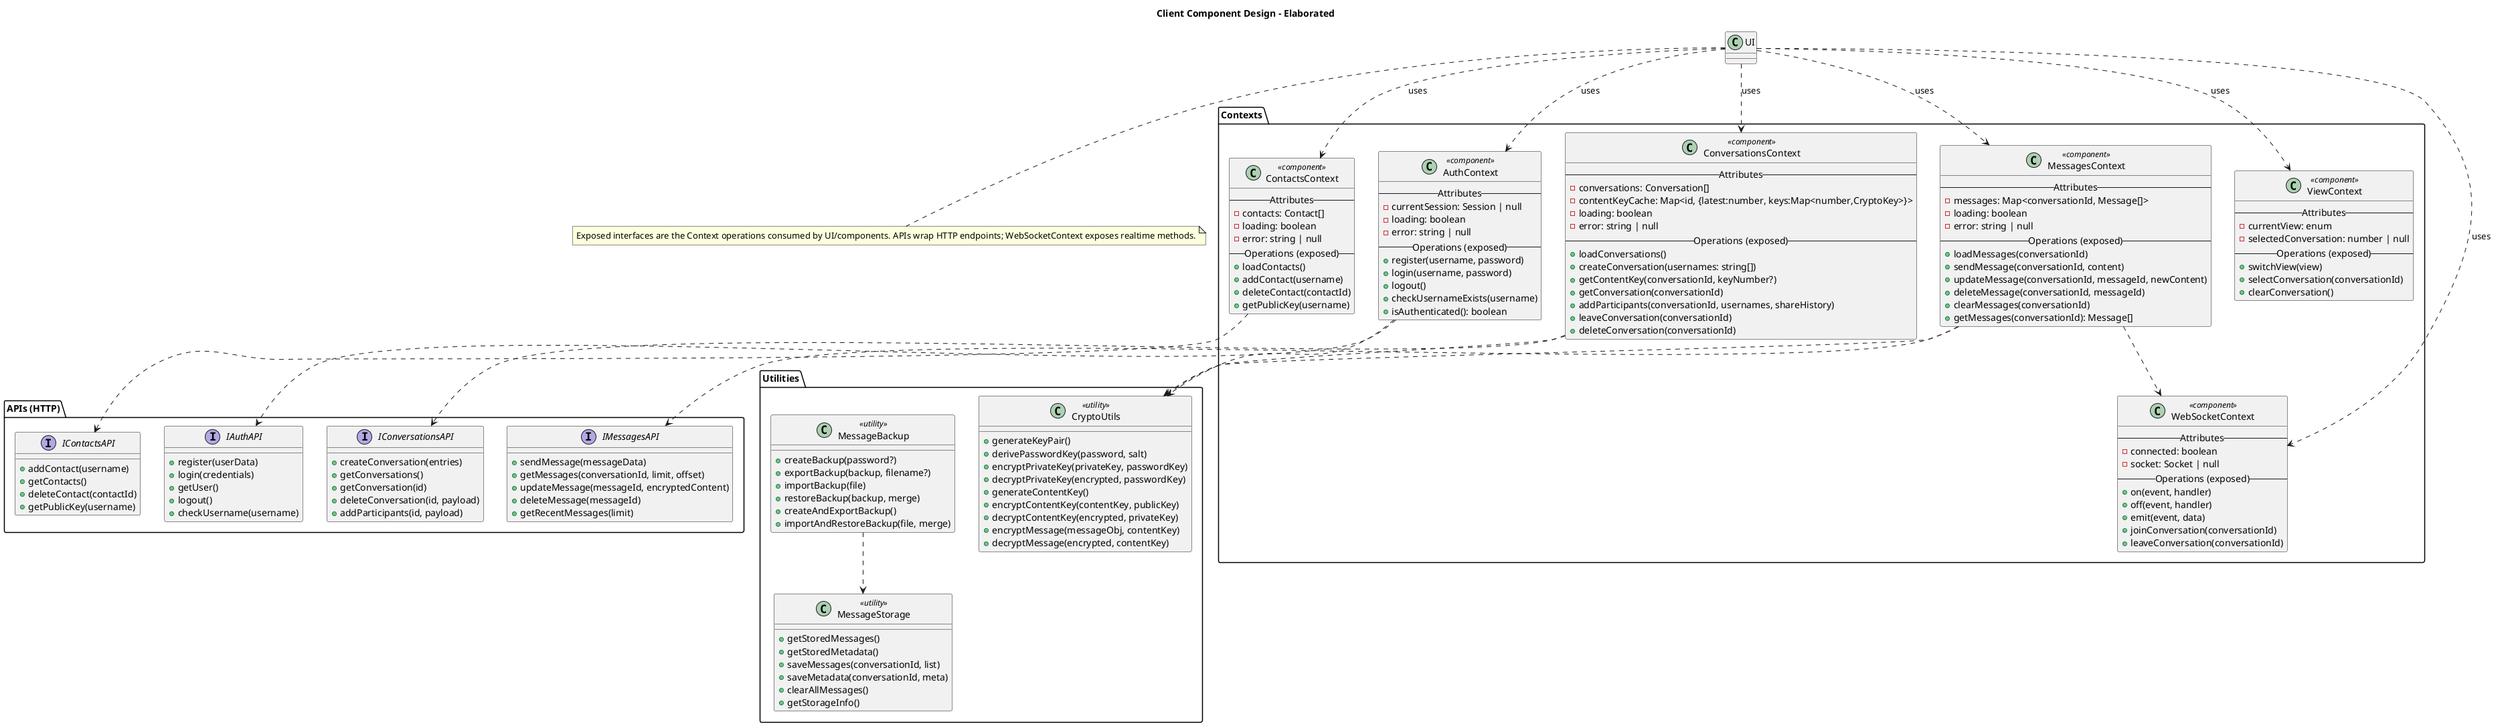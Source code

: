 @startuml
title Client Component Design – Elaborated

skinparam componentStyle rectangle

package "Contexts" {
  class AuthContext <<component>> {
    -- Attributes --
    - currentSession: Session | null
    - loading: boolean
    - error: string | null
    -- Operations (exposed) --
    + register(username, password)
    + login(username, password)
    + logout()
    + checkUsernameExists(username)
    + isAuthenticated(): boolean
  }

  class ContactsContext <<component>> {
    -- Attributes --
    - contacts: Contact[]
    - loading: boolean
    - error: string | null
    -- Operations (exposed) --
    + loadContacts()
    + addContact(username)
    + deleteContact(contactId)
    + getPublicKey(username)
  }

  class ConversationsContext <<component>> {
    -- Attributes --
    - conversations: Conversation[]
    - contentKeyCache: Map<id, {latest:number, keys:Map<number,CryptoKey>}>
    - loading: boolean
    - error: string | null
    -- Operations (exposed) --
    + loadConversations()
    + createConversation(usernames: string[])
    + getContentKey(conversationId, keyNumber?)
    + getConversation(conversationId)
    + addParticipants(conversationId, usernames, shareHistory)
    + leaveConversation(conversationId)
    + deleteConversation(conversationId)
  }

  class MessagesContext <<component>> {
    -- Attributes --
    - messages: Map<conversationId, Message[]>
    - loading: boolean
    - error: string | null
    -- Operations (exposed) --
    + loadMessages(conversationId)
    + sendMessage(conversationId, content)
    + updateMessage(conversationId, messageId, newContent)
    + deleteMessage(conversationId, messageId)
    + clearMessages(conversationId)
    + getMessages(conversationId): Message[]
  }

  class WebSocketContext <<component>> {
    -- Attributes --
    - connected: boolean
    - socket: Socket | null
    -- Operations (exposed) --
    + on(event, handler)
    + off(event, handler)
    + emit(event, data)
    + joinConversation(conversationId)
    + leaveConversation(conversationId)
  }

  class ViewContext <<component>> {
    -- Attributes --
    - currentView: enum
    - selectedConversation: number | null
    -- Operations (exposed) --
    + switchView(view)
    + selectConversation(conversationId)
    + clearConversation()
  }
}

package "APIs (HTTP)" {
  interface IAuthAPI {
    + register(userData)
    + login(credentials)
    + getUser()
    + logout()
    + checkUsername(username)
  }
  interface IContactsAPI {
    + addContact(username)
    + getContacts()
    + deleteContact(contactId)
    + getPublicKey(username)
  }
  interface IConversationsAPI {
    + createConversation(entries)
    + getConversations()
    + getConversation(id)
    + deleteConversation(id, payload)
    + addParticipants(id, payload)
  }
  interface IMessagesAPI {
    + sendMessage(messageData)
    + getMessages(conversationId, limit, offset)
    + updateMessage(messageId, encryptedContent)
    + deleteMessage(messageId)
    + getRecentMessages(limit)
  }
}

package "Utilities" {
  class CryptoUtils <<utility>> {
    + generateKeyPair()
    + derivePasswordKey(password, salt)
    + encryptPrivateKey(privateKey, passwordKey)
    + decryptPrivateKey(encrypted, passwordKey)
    + generateContentKey()
    + encryptContentKey(contentKey, publicKey)
    + decryptContentKey(encrypted, privateKey)
    + encryptMessage(messageObj, contentKey)
    + decryptMessage(encrypted, contentKey)
  }

  class MessageStorage <<utility>> {
    + getStoredMessages()
    + getStoredMetadata()
    + saveMessages(conversationId, list)
    + saveMetadata(conversationId, meta)
    + clearAllMessages()
    + getStorageInfo()
  }

  class MessageBackup <<utility>> {
    + createBackup(password?)
    + exportBackup(backup, filename?)
    + importBackup(file)
    + restoreBackup(backup, merge)
    + createAndExportBackup()
    + importAndRestoreBackup(file, merge)
  }
}

class UI

UI ..> AuthContext : uses
UI ..> ContactsContext : uses
UI ..> ConversationsContext : uses
UI ..> MessagesContext : uses
UI ..> ViewContext : uses
UI ..> WebSocketContext : uses

AuthContext ..> IAuthAPI
ContactsContext ..> IContactsAPI
ConversationsContext ..> IConversationsAPI
MessagesContext ..> IMessagesAPI
MessagesContext ..> WebSocketContext

AuthContext ..> CryptoUtils
ConversationsContext ..> CryptoUtils
MessagesContext ..> CryptoUtils
MessageBackup ..> MessageStorage

note bottom
Exposed interfaces are the Context operations consumed by UI/components. APIs wrap HTTP endpoints; WebSocketContext exposes realtime methods.
end note

@enduml

